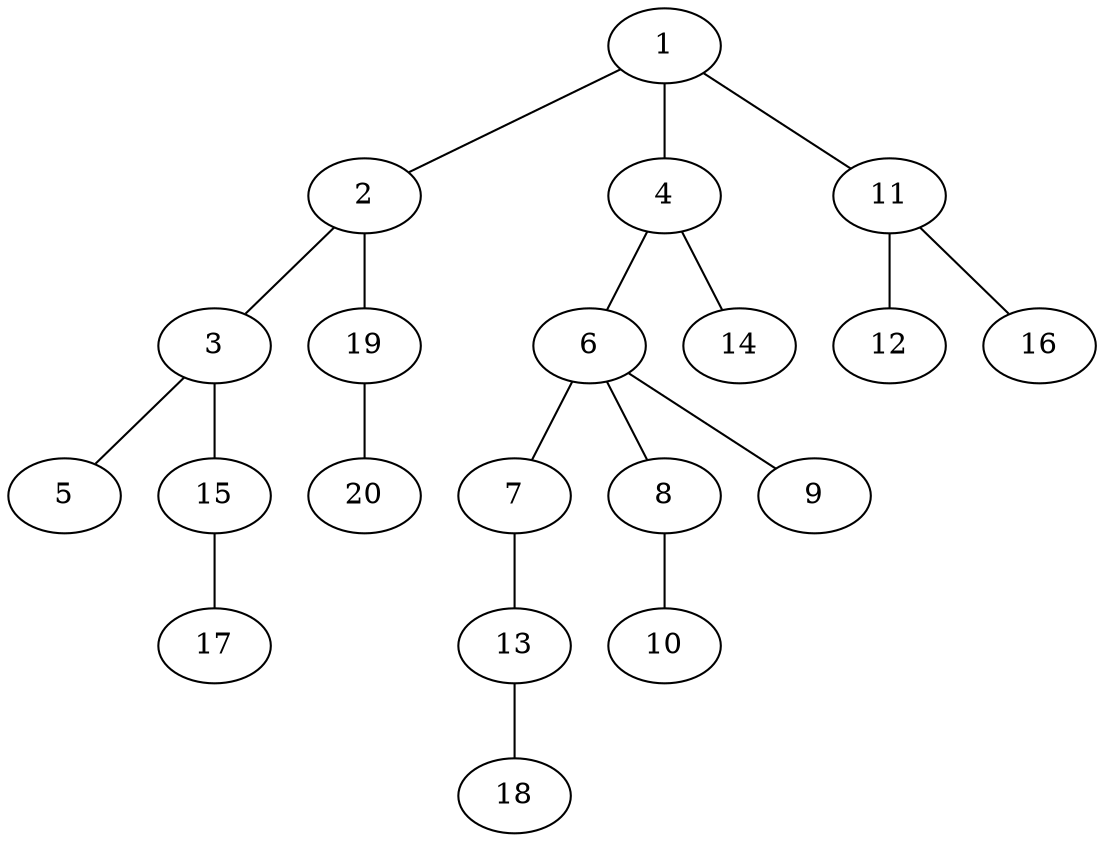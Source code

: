 graph graphname {1--2
1--4
1--11
2--3
2--19
3--5
3--15
4--6
4--14
6--7
6--8
6--9
7--13
8--10
11--12
11--16
13--18
15--17
19--20
}